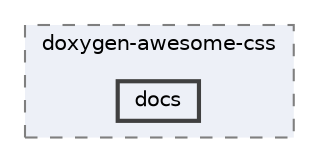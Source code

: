 digraph "docs/doxygen-awesome-css/docs"
{
 // LATEX_PDF_SIZE
  bgcolor="transparent";
  edge [fontname=Helvetica,fontsize=10,labelfontname=Helvetica,labelfontsize=10];
  node [fontname=Helvetica,fontsize=10,shape=box,height=0.2,width=0.4];
  compound=true
  subgraph clusterdir_579a08ffa433cf72926b9ba241bb5af1 {
    graph [ bgcolor="#edf0f7", pencolor="grey50", label="doxygen-awesome-css", fontname=Helvetica,fontsize=10 style="filled,dashed", URL="dir_579a08ffa433cf72926b9ba241bb5af1.html",tooltip=""]
  dir_1b4721e41328fb3a3244746fb5e7b4a8 [label="docs", fillcolor="#edf0f7", color="grey25", style="filled,bold", URL="dir_1b4721e41328fb3a3244746fb5e7b4a8.html",tooltip=""];
  }
}
